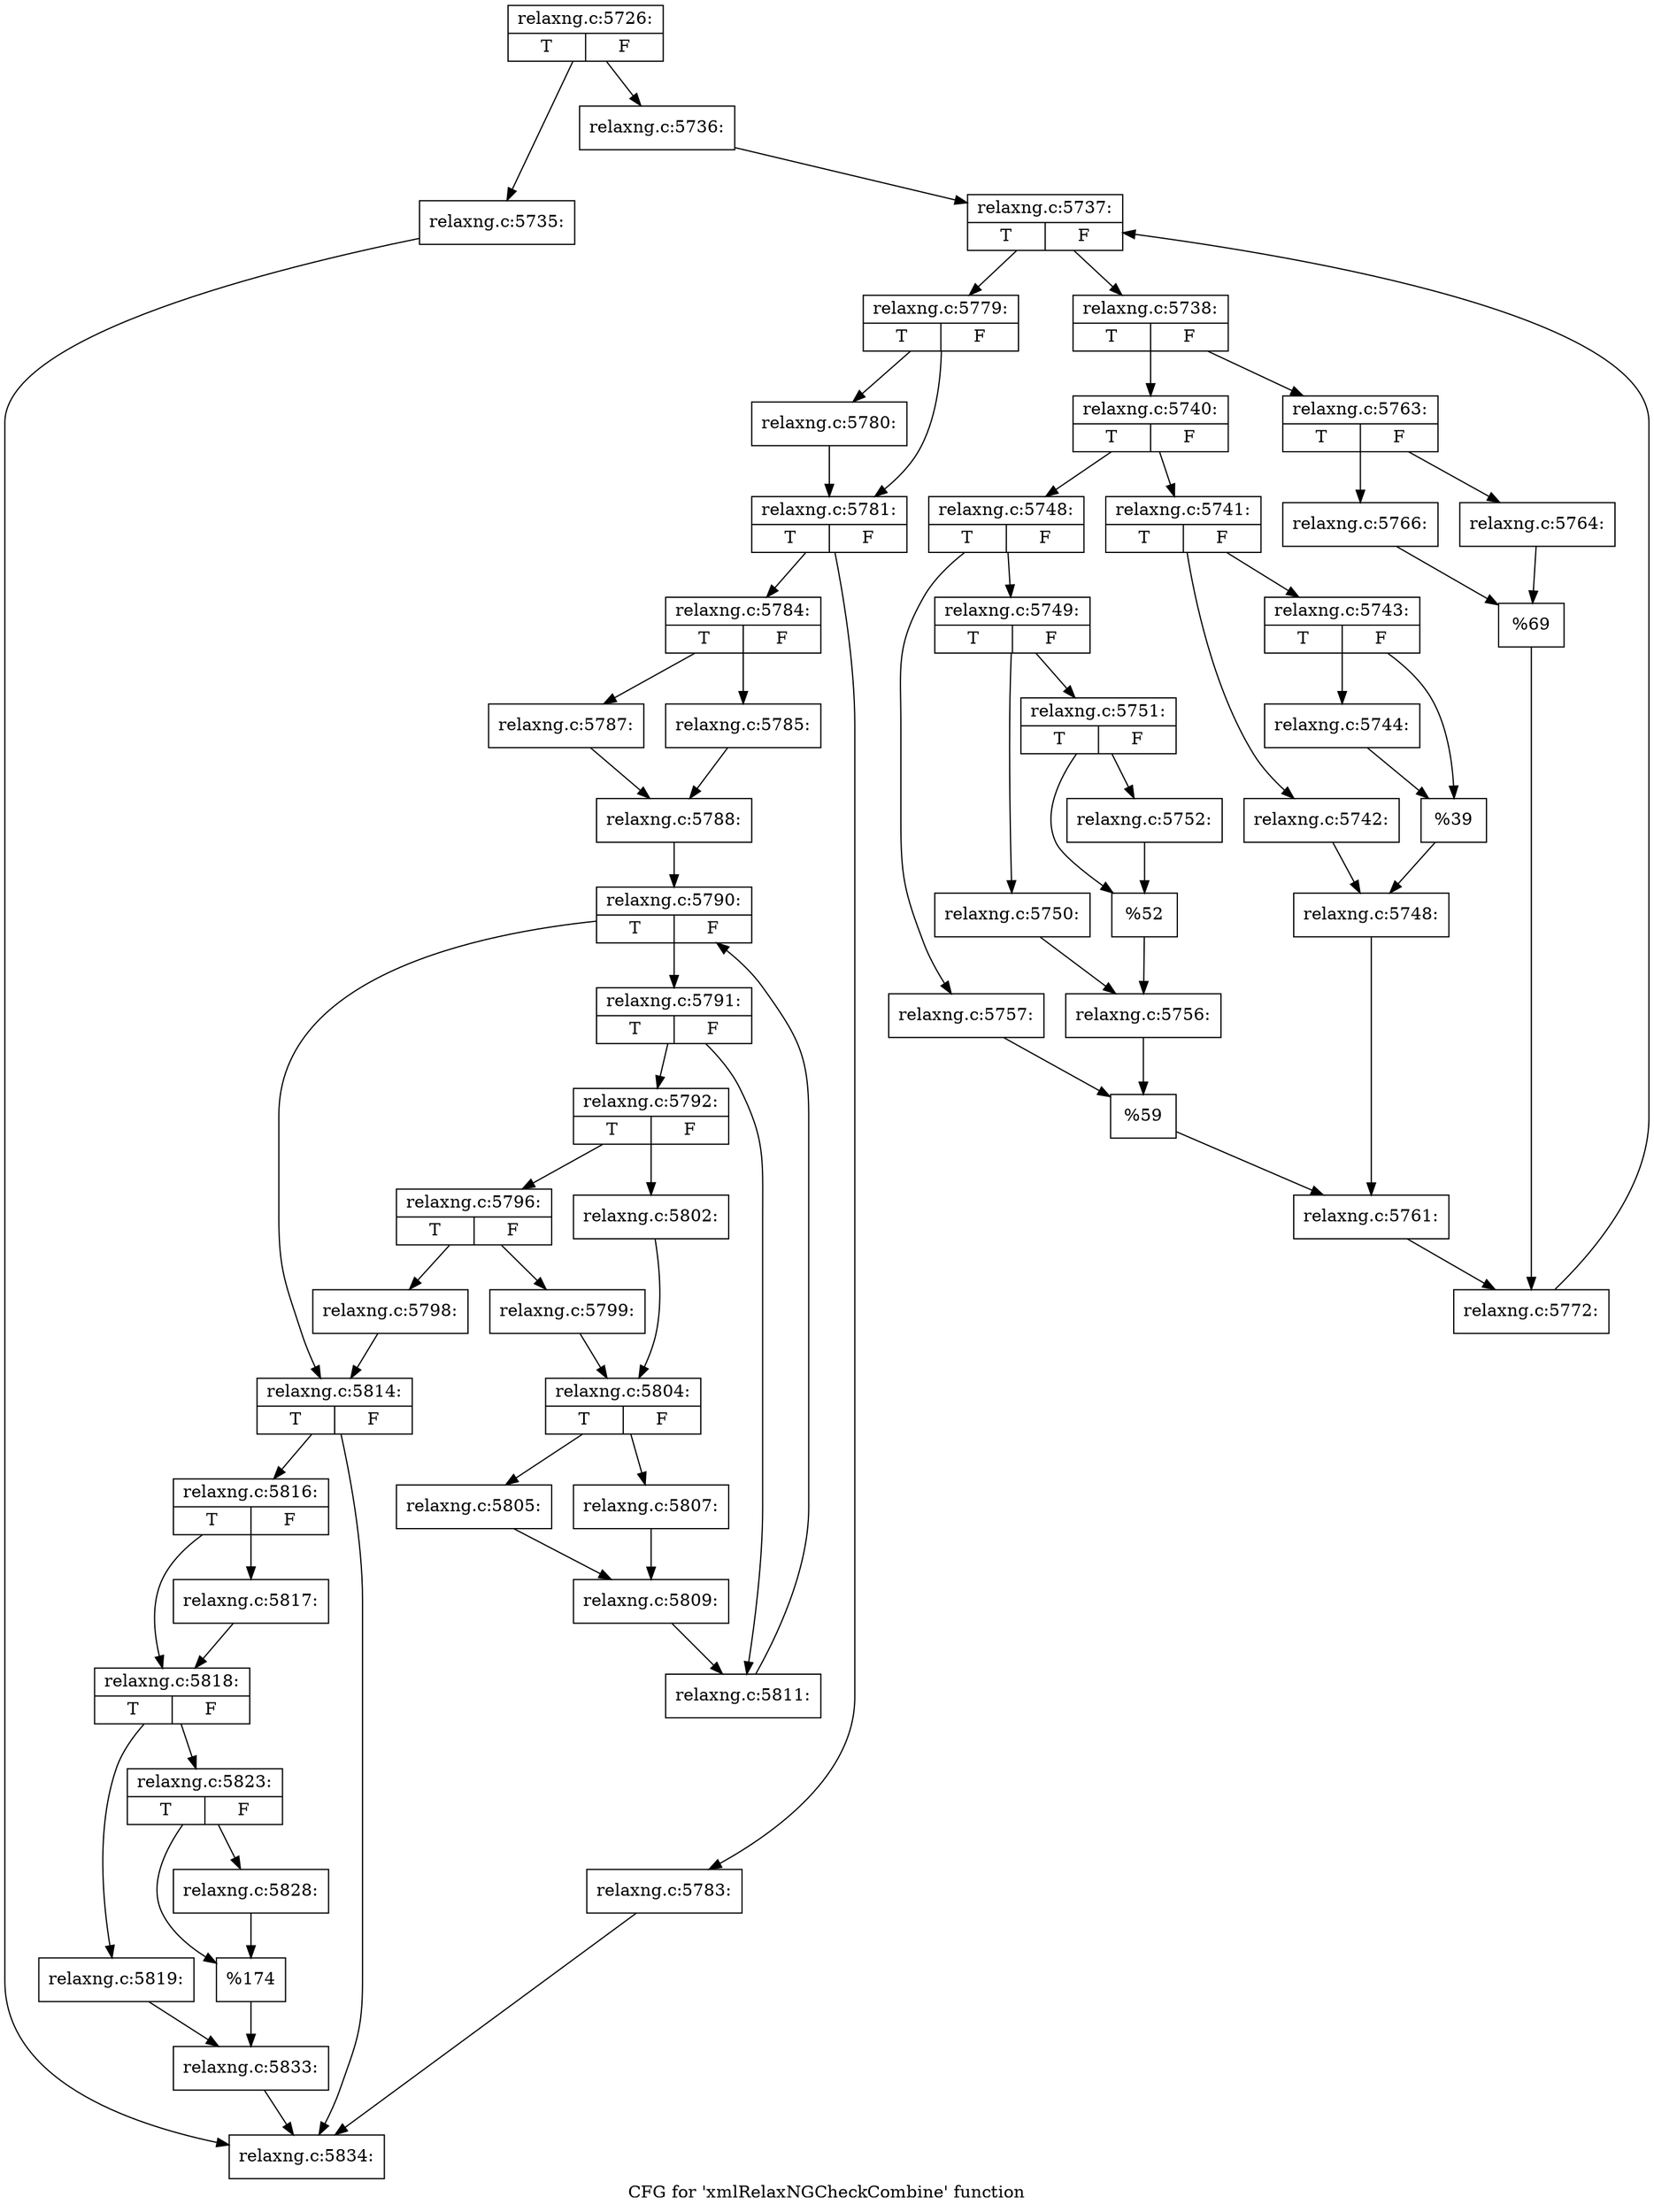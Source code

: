 digraph "CFG for 'xmlRelaxNGCheckCombine' function" {
	label="CFG for 'xmlRelaxNGCheckCombine' function";

	Node0x3d19c40 [shape=record,label="{relaxng.c:5726:|{<s0>T|<s1>F}}"];
	Node0x3d19c40 -> Node0x3d31800;
	Node0x3d19c40 -> Node0x3d31850;
	Node0x3d31800 [shape=record,label="{relaxng.c:5735:}"];
	Node0x3d31800 -> Node0x3d3c530;
	Node0x3d31850 [shape=record,label="{relaxng.c:5736:}"];
	Node0x3d31850 -> Node0x3d31e30;
	Node0x3d31e30 [shape=record,label="{relaxng.c:5737:|{<s0>T|<s1>F}}"];
	Node0x3d31e30 -> Node0x3d32220;
	Node0x3d31e30 -> Node0x3d32050;
	Node0x3d32220 [shape=record,label="{relaxng.c:5738:|{<s0>T|<s1>F}}"];
	Node0x3d32220 -> Node0x3d326d0;
	Node0x3d32220 -> Node0x3d32770;
	Node0x3d326d0 [shape=record,label="{relaxng.c:5740:|{<s0>T|<s1>F}}"];
	Node0x3d326d0 -> Node0x3d32b30;
	Node0x3d326d0 -> Node0x3d32bd0;
	Node0x3d32b30 [shape=record,label="{relaxng.c:5741:|{<s0>T|<s1>F}}"];
	Node0x3d32b30 -> Node0x3d32fa0;
	Node0x3d32b30 -> Node0x3d33040;
	Node0x3d32fa0 [shape=record,label="{relaxng.c:5742:}"];
	Node0x3d32fa0 -> Node0x3d32ff0;
	Node0x3d33040 [shape=record,label="{relaxng.c:5743:|{<s0>T|<s1>F}}"];
	Node0x3d33040 -> Node0x3d334d0;
	Node0x3d33040 -> Node0x3d33520;
	Node0x3d334d0 [shape=record,label="{relaxng.c:5744:}"];
	Node0x3d334d0 -> Node0x3d33520;
	Node0x3d33520 [shape=record,label="{%39}"];
	Node0x3d33520 -> Node0x3d32ff0;
	Node0x3d32ff0 [shape=record,label="{relaxng.c:5748:}"];
	Node0x3d32ff0 -> Node0x3d32b80;
	Node0x3d32bd0 [shape=record,label="{relaxng.c:5748:|{<s0>T|<s1>F}}"];
	Node0x3d32bd0 -> Node0x3d34120;
	Node0x3d32bd0 -> Node0x3d341c0;
	Node0x3d34120 [shape=record,label="{relaxng.c:5749:|{<s0>T|<s1>F}}"];
	Node0x3d34120 -> Node0x3d345f0;
	Node0x3d34120 -> Node0x3d34690;
	Node0x3d345f0 [shape=record,label="{relaxng.c:5750:}"];
	Node0x3d345f0 -> Node0x3d34640;
	Node0x3d34690 [shape=record,label="{relaxng.c:5751:|{<s0>T|<s1>F}}"];
	Node0x3d34690 -> Node0x3d34b20;
	Node0x3d34690 -> Node0x3d34b70;
	Node0x3d34b20 [shape=record,label="{relaxng.c:5752:}"];
	Node0x3d34b20 -> Node0x3d34b70;
	Node0x3d34b70 [shape=record,label="{%52}"];
	Node0x3d34b70 -> Node0x3d34640;
	Node0x3d34640 [shape=record,label="{relaxng.c:5756:}"];
	Node0x3d34640 -> Node0x3d34170;
	Node0x3d341c0 [shape=record,label="{relaxng.c:5757:}"];
	Node0x3d341c0 -> Node0x3d34170;
	Node0x3d34170 [shape=record,label="{%59}"];
	Node0x3d34170 -> Node0x3d32b80;
	Node0x3d32b80 [shape=record,label="{relaxng.c:5761:}"];
	Node0x3d32b80 -> Node0x3d32720;
	Node0x3d32770 [shape=record,label="{relaxng.c:5763:|{<s0>T|<s1>F}}"];
	Node0x3d32770 -> Node0x3d361a0;
	Node0x3d32770 -> Node0x3d36240;
	Node0x3d361a0 [shape=record,label="{relaxng.c:5764:}"];
	Node0x3d361a0 -> Node0x3d361f0;
	Node0x3d36240 [shape=record,label="{relaxng.c:5766:}"];
	Node0x3d36240 -> Node0x3d361f0;
	Node0x3d361f0 [shape=record,label="{%69}"];
	Node0x3d361f0 -> Node0x3d32720;
	Node0x3d32720 [shape=record,label="{relaxng.c:5772:}"];
	Node0x3d32720 -> Node0x3d31e30;
	Node0x3d32050 [shape=record,label="{relaxng.c:5779:|{<s0>T|<s1>F}}"];
	Node0x3d32050 -> Node0x3d37280;
	Node0x3d32050 -> Node0x3d372d0;
	Node0x3d37280 [shape=record,label="{relaxng.c:5780:}"];
	Node0x3d37280 -> Node0x3d372d0;
	Node0x3d372d0 [shape=record,label="{relaxng.c:5781:|{<s0>T|<s1>F}}"];
	Node0x3d372d0 -> Node0x3d37b90;
	Node0x3d372d0 -> Node0x3d37be0;
	Node0x3d37b90 [shape=record,label="{relaxng.c:5783:}"];
	Node0x3d37b90 -> Node0x3d3c530;
	Node0x3d37be0 [shape=record,label="{relaxng.c:5784:|{<s0>T|<s1>F}}"];
	Node0x3d37be0 -> Node0x3d37f90;
	Node0x3d37be0 -> Node0x3d38030;
	Node0x3d37f90 [shape=record,label="{relaxng.c:5785:}"];
	Node0x3d37f90 -> Node0x3d37fe0;
	Node0x3d38030 [shape=record,label="{relaxng.c:5787:}"];
	Node0x3d38030 -> Node0x3d37fe0;
	Node0x3d37fe0 [shape=record,label="{relaxng.c:5788:}"];
	Node0x3d37fe0 -> Node0x3d38aa0;
	Node0x3d38aa0 [shape=record,label="{relaxng.c:5790:|{<s0>T|<s1>F}}"];
	Node0x3d38aa0 -> Node0x3d38e90;
	Node0x3d38aa0 -> Node0x3d38cc0;
	Node0x3d38e90 [shape=record,label="{relaxng.c:5791:|{<s0>T|<s1>F}}"];
	Node0x3d38e90 -> Node0x3d39050;
	Node0x3d38e90 -> Node0x3d390a0;
	Node0x3d39050 [shape=record,label="{relaxng.c:5792:|{<s0>T|<s1>F}}"];
	Node0x3d39050 -> Node0x3d394b0;
	Node0x3d39050 -> Node0x3d39550;
	Node0x3d394b0 [shape=record,label="{relaxng.c:5796:|{<s0>T|<s1>F}}"];
	Node0x3d394b0 -> Node0x3d39fe0;
	Node0x3d394b0 -> Node0x3d3a030;
	Node0x3d39fe0 [shape=record,label="{relaxng.c:5798:}"];
	Node0x3d39fe0 -> Node0x3d38cc0;
	Node0x3d3a030 [shape=record,label="{relaxng.c:5799:}"];
	Node0x3d3a030 -> Node0x3d39500;
	Node0x3d39550 [shape=record,label="{relaxng.c:5802:}"];
	Node0x3d39550 -> Node0x3d39500;
	Node0x3d39500 [shape=record,label="{relaxng.c:5804:|{<s0>T|<s1>F}}"];
	Node0x3d39500 -> Node0x3d3aeb0;
	Node0x3d39500 -> Node0x3d3af50;
	Node0x3d3aeb0 [shape=record,label="{relaxng.c:5805:}"];
	Node0x3d3aeb0 -> Node0x3d3af00;
	Node0x3d3af50 [shape=record,label="{relaxng.c:5807:}"];
	Node0x3d3af50 -> Node0x3d3af00;
	Node0x3d3af00 [shape=record,label="{relaxng.c:5809:}"];
	Node0x3d3af00 -> Node0x3d390a0;
	Node0x3d390a0 [shape=record,label="{relaxng.c:5811:}"];
	Node0x3d390a0 -> Node0x3d38aa0;
	Node0x3d38cc0 [shape=record,label="{relaxng.c:5814:|{<s0>T|<s1>F}}"];
	Node0x3d38cc0 -> Node0x3d3c4e0;
	Node0x3d38cc0 -> Node0x3d3c530;
	Node0x3d3c4e0 [shape=record,label="{relaxng.c:5816:|{<s0>T|<s1>F}}"];
	Node0x3d3c4e0 -> Node0x3d3c8f0;
	Node0x3d3c4e0 -> Node0x3d3c940;
	Node0x3d3c8f0 [shape=record,label="{relaxng.c:5817:}"];
	Node0x3d3c8f0 -> Node0x3d3c940;
	Node0x3d3c940 [shape=record,label="{relaxng.c:5818:|{<s0>T|<s1>F}}"];
	Node0x3d3c940 -> Node0x3d3d090;
	Node0x3d3c940 -> Node0x3d3d130;
	Node0x3d3d090 [shape=record,label="{relaxng.c:5819:}"];
	Node0x3d3d090 -> Node0x3d3d0e0;
	Node0x3d3d130 [shape=record,label="{relaxng.c:5823:|{<s0>T|<s1>F}}"];
	Node0x3d3d130 -> Node0x3d3e320;
	Node0x3d3d130 -> Node0x3d3e370;
	Node0x3d3e320 [shape=record,label="{relaxng.c:5828:}"];
	Node0x3d3e320 -> Node0x3d3e370;
	Node0x3d3e370 [shape=record,label="{%174}"];
	Node0x3d3e370 -> Node0x3d3d0e0;
	Node0x3d3d0e0 [shape=record,label="{relaxng.c:5833:}"];
	Node0x3d3d0e0 -> Node0x3d3c530;
	Node0x3d3c530 [shape=record,label="{relaxng.c:5834:}"];
}
